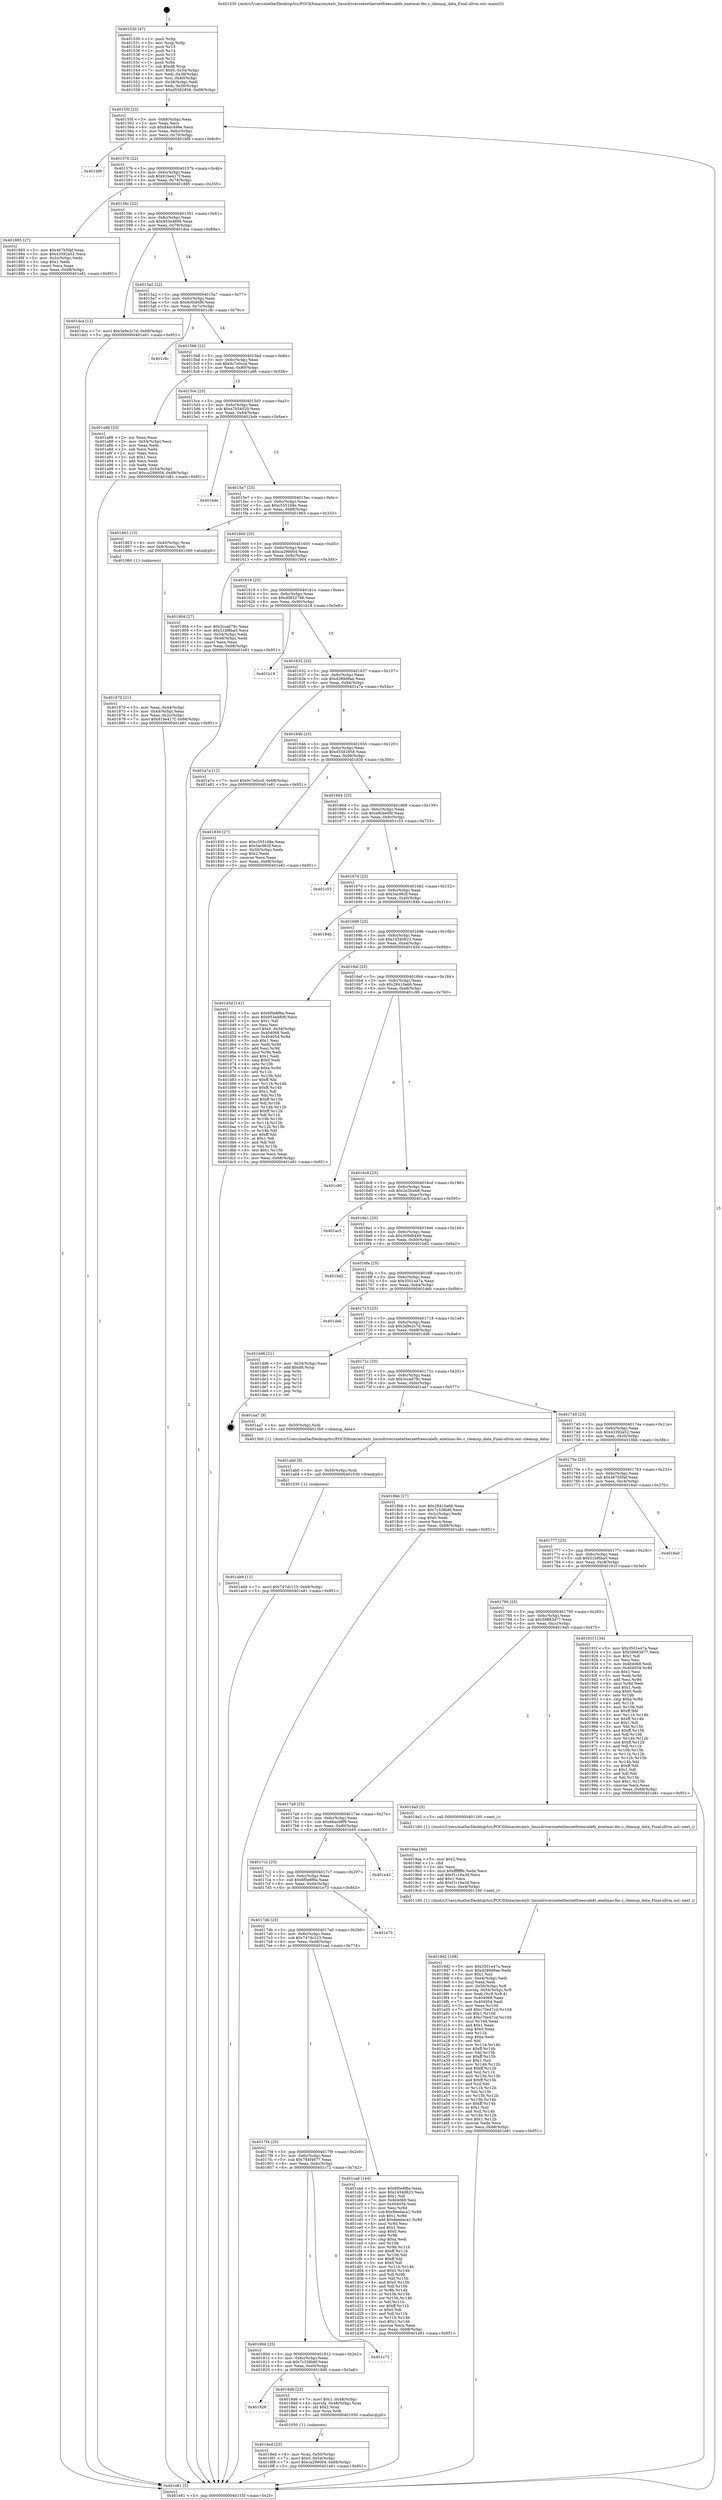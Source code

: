 digraph "0x401530" {
  label = "0x401530 (/mnt/c/Users/mathe/Desktop/tcc/POCII/binaries/extr_linuxdriversnetethernetfreescalefs_enetmac-fec.c_cleanup_data_Final-ollvm.out::main(0))"
  labelloc = "t"
  node[shape=record]

  Entry [label="",width=0.3,height=0.3,shape=circle,fillcolor=black,style=filled]
  "0x40155f" [label="{
     0x40155f [23]\l
     | [instrs]\l
     &nbsp;&nbsp;0x40155f \<+3\>: mov -0x68(%rbp),%eax\l
     &nbsp;&nbsp;0x401562 \<+2\>: mov %eax,%ecx\l
     &nbsp;&nbsp;0x401564 \<+6\>: sub $0x84dc499e,%ecx\l
     &nbsp;&nbsp;0x40156a \<+3\>: mov %eax,-0x6c(%rbp)\l
     &nbsp;&nbsp;0x40156d \<+3\>: mov %ecx,-0x70(%rbp)\l
     &nbsp;&nbsp;0x401570 \<+6\>: je 0000000000401bf9 \<main+0x6c9\>\l
  }"]
  "0x401bf9" [label="{
     0x401bf9\l
  }", style=dashed]
  "0x401576" [label="{
     0x401576 [22]\l
     | [instrs]\l
     &nbsp;&nbsp;0x401576 \<+5\>: jmp 000000000040157b \<main+0x4b\>\l
     &nbsp;&nbsp;0x40157b \<+3\>: mov -0x6c(%rbp),%eax\l
     &nbsp;&nbsp;0x40157e \<+5\>: sub $0x91be417f,%eax\l
     &nbsp;&nbsp;0x401583 \<+3\>: mov %eax,-0x74(%rbp)\l
     &nbsp;&nbsp;0x401586 \<+6\>: je 0000000000401885 \<main+0x355\>\l
  }"]
  Exit [label="",width=0.3,height=0.3,shape=circle,fillcolor=black,style=filled,peripheries=2]
  "0x401885" [label="{
     0x401885 [27]\l
     | [instrs]\l
     &nbsp;&nbsp;0x401885 \<+5\>: mov $0x467b5faf,%eax\l
     &nbsp;&nbsp;0x40188a \<+5\>: mov $0x43392a52,%ecx\l
     &nbsp;&nbsp;0x40188f \<+3\>: mov -0x2c(%rbp),%edx\l
     &nbsp;&nbsp;0x401892 \<+3\>: cmp $0x1,%edx\l
     &nbsp;&nbsp;0x401895 \<+3\>: cmovl %ecx,%eax\l
     &nbsp;&nbsp;0x401898 \<+3\>: mov %eax,-0x68(%rbp)\l
     &nbsp;&nbsp;0x40189b \<+5\>: jmp 0000000000401e81 \<main+0x951\>\l
  }"]
  "0x40158c" [label="{
     0x40158c [22]\l
     | [instrs]\l
     &nbsp;&nbsp;0x40158c \<+5\>: jmp 0000000000401591 \<main+0x61\>\l
     &nbsp;&nbsp;0x401591 \<+3\>: mov -0x6c(%rbp),%eax\l
     &nbsp;&nbsp;0x401594 \<+5\>: sub $0x953e4806,%eax\l
     &nbsp;&nbsp;0x401599 \<+3\>: mov %eax,-0x78(%rbp)\l
     &nbsp;&nbsp;0x40159c \<+6\>: je 0000000000401dca \<main+0x89a\>\l
  }"]
  "0x401ab9" [label="{
     0x401ab9 [12]\l
     | [instrs]\l
     &nbsp;&nbsp;0x401ab9 \<+7\>: movl $0x747dc123,-0x68(%rbp)\l
     &nbsp;&nbsp;0x401ac0 \<+5\>: jmp 0000000000401e81 \<main+0x951\>\l
  }"]
  "0x401dca" [label="{
     0x401dca [12]\l
     | [instrs]\l
     &nbsp;&nbsp;0x401dca \<+7\>: movl $0x3a9e2c7d,-0x68(%rbp)\l
     &nbsp;&nbsp;0x401dd1 \<+5\>: jmp 0000000000401e81 \<main+0x951\>\l
  }"]
  "0x4015a2" [label="{
     0x4015a2 [22]\l
     | [instrs]\l
     &nbsp;&nbsp;0x4015a2 \<+5\>: jmp 00000000004015a7 \<main+0x77\>\l
     &nbsp;&nbsp;0x4015a7 \<+3\>: mov -0x6c(%rbp),%eax\l
     &nbsp;&nbsp;0x4015aa \<+5\>: sub $0x9c0cb0f6,%eax\l
     &nbsp;&nbsp;0x4015af \<+3\>: mov %eax,-0x7c(%rbp)\l
     &nbsp;&nbsp;0x4015b2 \<+6\>: je 0000000000401c9c \<main+0x76c\>\l
  }"]
  "0x401ab0" [label="{
     0x401ab0 [9]\l
     | [instrs]\l
     &nbsp;&nbsp;0x401ab0 \<+4\>: mov -0x50(%rbp),%rdi\l
     &nbsp;&nbsp;0x401ab4 \<+5\>: call 0000000000401030 \<free@plt\>\l
     | [calls]\l
     &nbsp;&nbsp;0x401030 \{1\} (unknown)\l
  }"]
  "0x401c9c" [label="{
     0x401c9c\l
  }", style=dashed]
  "0x4015b8" [label="{
     0x4015b8 [22]\l
     | [instrs]\l
     &nbsp;&nbsp;0x4015b8 \<+5\>: jmp 00000000004015bd \<main+0x8d\>\l
     &nbsp;&nbsp;0x4015bd \<+3\>: mov -0x6c(%rbp),%eax\l
     &nbsp;&nbsp;0x4015c0 \<+5\>: sub $0x9c7e0ccd,%eax\l
     &nbsp;&nbsp;0x4015c5 \<+3\>: mov %eax,-0x80(%rbp)\l
     &nbsp;&nbsp;0x4015c8 \<+6\>: je 0000000000401a86 \<main+0x556\>\l
  }"]
  "0x4019d2" [label="{
     0x4019d2 [168]\l
     | [instrs]\l
     &nbsp;&nbsp;0x4019d2 \<+5\>: mov $0x3501e47a,%ecx\l
     &nbsp;&nbsp;0x4019d7 \<+5\>: mov $0xd289d9ae,%edx\l
     &nbsp;&nbsp;0x4019dc \<+3\>: mov $0x1,%sil\l
     &nbsp;&nbsp;0x4019df \<+6\>: mov -0xe4(%rbp),%edi\l
     &nbsp;&nbsp;0x4019e5 \<+3\>: imul %eax,%edi\l
     &nbsp;&nbsp;0x4019e8 \<+4\>: mov -0x50(%rbp),%r8\l
     &nbsp;&nbsp;0x4019ec \<+4\>: movslq -0x54(%rbp),%r9\l
     &nbsp;&nbsp;0x4019f0 \<+4\>: mov %edi,(%r8,%r9,4)\l
     &nbsp;&nbsp;0x4019f4 \<+7\>: mov 0x404068,%eax\l
     &nbsp;&nbsp;0x4019fb \<+7\>: mov 0x404054,%edi\l
     &nbsp;&nbsp;0x401a02 \<+3\>: mov %eax,%r10d\l
     &nbsp;&nbsp;0x401a05 \<+7\>: add $0xc70e47cd,%r10d\l
     &nbsp;&nbsp;0x401a0c \<+4\>: sub $0x1,%r10d\l
     &nbsp;&nbsp;0x401a10 \<+7\>: sub $0xc70e47cd,%r10d\l
     &nbsp;&nbsp;0x401a17 \<+4\>: imul %r10d,%eax\l
     &nbsp;&nbsp;0x401a1b \<+3\>: and $0x1,%eax\l
     &nbsp;&nbsp;0x401a1e \<+3\>: cmp $0x0,%eax\l
     &nbsp;&nbsp;0x401a21 \<+4\>: sete %r11b\l
     &nbsp;&nbsp;0x401a25 \<+3\>: cmp $0xa,%edi\l
     &nbsp;&nbsp;0x401a28 \<+3\>: setl %bl\l
     &nbsp;&nbsp;0x401a2b \<+3\>: mov %r11b,%r14b\l
     &nbsp;&nbsp;0x401a2e \<+4\>: xor $0xff,%r14b\l
     &nbsp;&nbsp;0x401a32 \<+3\>: mov %bl,%r15b\l
     &nbsp;&nbsp;0x401a35 \<+4\>: xor $0xff,%r15b\l
     &nbsp;&nbsp;0x401a39 \<+4\>: xor $0x1,%sil\l
     &nbsp;&nbsp;0x401a3d \<+3\>: mov %r14b,%r12b\l
     &nbsp;&nbsp;0x401a40 \<+4\>: and $0xff,%r12b\l
     &nbsp;&nbsp;0x401a44 \<+3\>: and %sil,%r11b\l
     &nbsp;&nbsp;0x401a47 \<+3\>: mov %r15b,%r13b\l
     &nbsp;&nbsp;0x401a4a \<+4\>: and $0xff,%r13b\l
     &nbsp;&nbsp;0x401a4e \<+3\>: and %sil,%bl\l
     &nbsp;&nbsp;0x401a51 \<+3\>: or %r11b,%r12b\l
     &nbsp;&nbsp;0x401a54 \<+3\>: or %bl,%r13b\l
     &nbsp;&nbsp;0x401a57 \<+3\>: xor %r13b,%r12b\l
     &nbsp;&nbsp;0x401a5a \<+3\>: or %r15b,%r14b\l
     &nbsp;&nbsp;0x401a5d \<+4\>: xor $0xff,%r14b\l
     &nbsp;&nbsp;0x401a61 \<+4\>: or $0x1,%sil\l
     &nbsp;&nbsp;0x401a65 \<+3\>: and %sil,%r14b\l
     &nbsp;&nbsp;0x401a68 \<+3\>: or %r14b,%r12b\l
     &nbsp;&nbsp;0x401a6b \<+4\>: test $0x1,%r12b\l
     &nbsp;&nbsp;0x401a6f \<+3\>: cmovne %edx,%ecx\l
     &nbsp;&nbsp;0x401a72 \<+3\>: mov %ecx,-0x68(%rbp)\l
     &nbsp;&nbsp;0x401a75 \<+5\>: jmp 0000000000401e81 \<main+0x951\>\l
  }"]
  "0x401a86" [label="{
     0x401a86 [33]\l
     | [instrs]\l
     &nbsp;&nbsp;0x401a86 \<+2\>: xor %eax,%eax\l
     &nbsp;&nbsp;0x401a88 \<+3\>: mov -0x54(%rbp),%ecx\l
     &nbsp;&nbsp;0x401a8b \<+2\>: mov %eax,%edx\l
     &nbsp;&nbsp;0x401a8d \<+2\>: sub %ecx,%edx\l
     &nbsp;&nbsp;0x401a8f \<+2\>: mov %eax,%ecx\l
     &nbsp;&nbsp;0x401a91 \<+3\>: sub $0x1,%ecx\l
     &nbsp;&nbsp;0x401a94 \<+2\>: add %ecx,%edx\l
     &nbsp;&nbsp;0x401a96 \<+2\>: sub %edx,%eax\l
     &nbsp;&nbsp;0x401a98 \<+3\>: mov %eax,-0x54(%rbp)\l
     &nbsp;&nbsp;0x401a9b \<+7\>: movl $0xca299004,-0x68(%rbp)\l
     &nbsp;&nbsp;0x401aa2 \<+5\>: jmp 0000000000401e81 \<main+0x951\>\l
  }"]
  "0x4015ce" [label="{
     0x4015ce [25]\l
     | [instrs]\l
     &nbsp;&nbsp;0x4015ce \<+5\>: jmp 00000000004015d3 \<main+0xa3\>\l
     &nbsp;&nbsp;0x4015d3 \<+3\>: mov -0x6c(%rbp),%eax\l
     &nbsp;&nbsp;0x4015d6 \<+5\>: sub $0xa7b54020,%eax\l
     &nbsp;&nbsp;0x4015db \<+6\>: mov %eax,-0x84(%rbp)\l
     &nbsp;&nbsp;0x4015e1 \<+6\>: je 0000000000401bde \<main+0x6ae\>\l
  }"]
  "0x4019aa" [label="{
     0x4019aa [40]\l
     | [instrs]\l
     &nbsp;&nbsp;0x4019aa \<+5\>: mov $0x2,%ecx\l
     &nbsp;&nbsp;0x4019af \<+1\>: cltd\l
     &nbsp;&nbsp;0x4019b0 \<+2\>: idiv %ecx\l
     &nbsp;&nbsp;0x4019b2 \<+6\>: imul $0xfffffffe,%edx,%ecx\l
     &nbsp;&nbsp;0x4019b8 \<+6\>: sub $0xf1c16a3d,%ecx\l
     &nbsp;&nbsp;0x4019be \<+3\>: add $0x1,%ecx\l
     &nbsp;&nbsp;0x4019c1 \<+6\>: add $0xf1c16a3d,%ecx\l
     &nbsp;&nbsp;0x4019c7 \<+6\>: mov %ecx,-0xe4(%rbp)\l
     &nbsp;&nbsp;0x4019cd \<+5\>: call 0000000000401160 \<next_i\>\l
     | [calls]\l
     &nbsp;&nbsp;0x401160 \{1\} (/mnt/c/Users/mathe/Desktop/tcc/POCII/binaries/extr_linuxdriversnetethernetfreescalefs_enetmac-fec.c_cleanup_data_Final-ollvm.out::next_i)\l
  }"]
  "0x401bde" [label="{
     0x401bde\l
  }", style=dashed]
  "0x4015e7" [label="{
     0x4015e7 [25]\l
     | [instrs]\l
     &nbsp;&nbsp;0x4015e7 \<+5\>: jmp 00000000004015ec \<main+0xbc\>\l
     &nbsp;&nbsp;0x4015ec \<+3\>: mov -0x6c(%rbp),%eax\l
     &nbsp;&nbsp;0x4015ef \<+5\>: sub $0xc555168e,%eax\l
     &nbsp;&nbsp;0x4015f4 \<+6\>: mov %eax,-0x88(%rbp)\l
     &nbsp;&nbsp;0x4015fa \<+6\>: je 0000000000401863 \<main+0x333\>\l
  }"]
  "0x4018ed" [label="{
     0x4018ed [23]\l
     | [instrs]\l
     &nbsp;&nbsp;0x4018ed \<+4\>: mov %rax,-0x50(%rbp)\l
     &nbsp;&nbsp;0x4018f1 \<+7\>: movl $0x0,-0x54(%rbp)\l
     &nbsp;&nbsp;0x4018f8 \<+7\>: movl $0xca299004,-0x68(%rbp)\l
     &nbsp;&nbsp;0x4018ff \<+5\>: jmp 0000000000401e81 \<main+0x951\>\l
  }"]
  "0x401863" [label="{
     0x401863 [13]\l
     | [instrs]\l
     &nbsp;&nbsp;0x401863 \<+4\>: mov -0x40(%rbp),%rax\l
     &nbsp;&nbsp;0x401867 \<+4\>: mov 0x8(%rax),%rdi\l
     &nbsp;&nbsp;0x40186b \<+5\>: call 0000000000401060 \<atoi@plt\>\l
     | [calls]\l
     &nbsp;&nbsp;0x401060 \{1\} (unknown)\l
  }"]
  "0x401600" [label="{
     0x401600 [25]\l
     | [instrs]\l
     &nbsp;&nbsp;0x401600 \<+5\>: jmp 0000000000401605 \<main+0xd5\>\l
     &nbsp;&nbsp;0x401605 \<+3\>: mov -0x6c(%rbp),%eax\l
     &nbsp;&nbsp;0x401608 \<+5\>: sub $0xca299004,%eax\l
     &nbsp;&nbsp;0x40160d \<+6\>: mov %eax,-0x8c(%rbp)\l
     &nbsp;&nbsp;0x401613 \<+6\>: je 0000000000401904 \<main+0x3d4\>\l
  }"]
  "0x401826" [label="{
     0x401826\l
  }", style=dashed]
  "0x401904" [label="{
     0x401904 [27]\l
     | [instrs]\l
     &nbsp;&nbsp;0x401904 \<+5\>: mov $0x3ccad79c,%eax\l
     &nbsp;&nbsp;0x401909 \<+5\>: mov $0x51bf6ba5,%ecx\l
     &nbsp;&nbsp;0x40190e \<+3\>: mov -0x54(%rbp),%edx\l
     &nbsp;&nbsp;0x401911 \<+3\>: cmp -0x48(%rbp),%edx\l
     &nbsp;&nbsp;0x401914 \<+3\>: cmovl %ecx,%eax\l
     &nbsp;&nbsp;0x401917 \<+3\>: mov %eax,-0x68(%rbp)\l
     &nbsp;&nbsp;0x40191a \<+5\>: jmp 0000000000401e81 \<main+0x951\>\l
  }"]
  "0x401619" [label="{
     0x401619 [25]\l
     | [instrs]\l
     &nbsp;&nbsp;0x401619 \<+5\>: jmp 000000000040161e \<main+0xee\>\l
     &nbsp;&nbsp;0x40161e \<+3\>: mov -0x6c(%rbp),%eax\l
     &nbsp;&nbsp;0x401621 \<+5\>: sub $0xd0832766,%eax\l
     &nbsp;&nbsp;0x401626 \<+6\>: mov %eax,-0x90(%rbp)\l
     &nbsp;&nbsp;0x40162c \<+6\>: je 0000000000401b18 \<main+0x5e8\>\l
  }"]
  "0x4018d6" [label="{
     0x4018d6 [23]\l
     | [instrs]\l
     &nbsp;&nbsp;0x4018d6 \<+7\>: movl $0x1,-0x48(%rbp)\l
     &nbsp;&nbsp;0x4018dd \<+4\>: movslq -0x48(%rbp),%rax\l
     &nbsp;&nbsp;0x4018e1 \<+4\>: shl $0x2,%rax\l
     &nbsp;&nbsp;0x4018e5 \<+3\>: mov %rax,%rdi\l
     &nbsp;&nbsp;0x4018e8 \<+5\>: call 0000000000401050 \<malloc@plt\>\l
     | [calls]\l
     &nbsp;&nbsp;0x401050 \{1\} (unknown)\l
  }"]
  "0x401b18" [label="{
     0x401b18\l
  }", style=dashed]
  "0x401632" [label="{
     0x401632 [25]\l
     | [instrs]\l
     &nbsp;&nbsp;0x401632 \<+5\>: jmp 0000000000401637 \<main+0x107\>\l
     &nbsp;&nbsp;0x401637 \<+3\>: mov -0x6c(%rbp),%eax\l
     &nbsp;&nbsp;0x40163a \<+5\>: sub $0xd289d9ae,%eax\l
     &nbsp;&nbsp;0x40163f \<+6\>: mov %eax,-0x94(%rbp)\l
     &nbsp;&nbsp;0x401645 \<+6\>: je 0000000000401a7a \<main+0x54a\>\l
  }"]
  "0x40180d" [label="{
     0x40180d [25]\l
     | [instrs]\l
     &nbsp;&nbsp;0x40180d \<+5\>: jmp 0000000000401812 \<main+0x2e2\>\l
     &nbsp;&nbsp;0x401812 \<+3\>: mov -0x6c(%rbp),%eax\l
     &nbsp;&nbsp;0x401815 \<+5\>: sub $0x7c338b6f,%eax\l
     &nbsp;&nbsp;0x40181a \<+6\>: mov %eax,-0xe0(%rbp)\l
     &nbsp;&nbsp;0x401820 \<+6\>: je 00000000004018d6 \<main+0x3a6\>\l
  }"]
  "0x401a7a" [label="{
     0x401a7a [12]\l
     | [instrs]\l
     &nbsp;&nbsp;0x401a7a \<+7\>: movl $0x9c7e0ccd,-0x68(%rbp)\l
     &nbsp;&nbsp;0x401a81 \<+5\>: jmp 0000000000401e81 \<main+0x951\>\l
  }"]
  "0x40164b" [label="{
     0x40164b [25]\l
     | [instrs]\l
     &nbsp;&nbsp;0x40164b \<+5\>: jmp 0000000000401650 \<main+0x120\>\l
     &nbsp;&nbsp;0x401650 \<+3\>: mov -0x6c(%rbp),%eax\l
     &nbsp;&nbsp;0x401653 \<+5\>: sub $0xd5582858,%eax\l
     &nbsp;&nbsp;0x401658 \<+6\>: mov %eax,-0x98(%rbp)\l
     &nbsp;&nbsp;0x40165e \<+6\>: je 0000000000401830 \<main+0x300\>\l
  }"]
  "0x401c72" [label="{
     0x401c72\l
  }", style=dashed]
  "0x401830" [label="{
     0x401830 [27]\l
     | [instrs]\l
     &nbsp;&nbsp;0x401830 \<+5\>: mov $0xc555168e,%eax\l
     &nbsp;&nbsp;0x401835 \<+5\>: mov $0x5ac963f,%ecx\l
     &nbsp;&nbsp;0x40183a \<+3\>: mov -0x30(%rbp),%edx\l
     &nbsp;&nbsp;0x40183d \<+3\>: cmp $0x2,%edx\l
     &nbsp;&nbsp;0x401840 \<+3\>: cmovne %ecx,%eax\l
     &nbsp;&nbsp;0x401843 \<+3\>: mov %eax,-0x68(%rbp)\l
     &nbsp;&nbsp;0x401846 \<+5\>: jmp 0000000000401e81 \<main+0x951\>\l
  }"]
  "0x401664" [label="{
     0x401664 [25]\l
     | [instrs]\l
     &nbsp;&nbsp;0x401664 \<+5\>: jmp 0000000000401669 \<main+0x139\>\l
     &nbsp;&nbsp;0x401669 \<+3\>: mov -0x6c(%rbp),%eax\l
     &nbsp;&nbsp;0x40166c \<+5\>: sub $0xe9cbe0fd,%eax\l
     &nbsp;&nbsp;0x401671 \<+6\>: mov %eax,-0x9c(%rbp)\l
     &nbsp;&nbsp;0x401677 \<+6\>: je 0000000000401c53 \<main+0x723\>\l
  }"]
  "0x401e81" [label="{
     0x401e81 [5]\l
     | [instrs]\l
     &nbsp;&nbsp;0x401e81 \<+5\>: jmp 000000000040155f \<main+0x2f\>\l
  }"]
  "0x401530" [label="{
     0x401530 [47]\l
     | [instrs]\l
     &nbsp;&nbsp;0x401530 \<+1\>: push %rbp\l
     &nbsp;&nbsp;0x401531 \<+3\>: mov %rsp,%rbp\l
     &nbsp;&nbsp;0x401534 \<+2\>: push %r15\l
     &nbsp;&nbsp;0x401536 \<+2\>: push %r14\l
     &nbsp;&nbsp;0x401538 \<+2\>: push %r13\l
     &nbsp;&nbsp;0x40153a \<+2\>: push %r12\l
     &nbsp;&nbsp;0x40153c \<+1\>: push %rbx\l
     &nbsp;&nbsp;0x40153d \<+7\>: sub $0xd8,%rsp\l
     &nbsp;&nbsp;0x401544 \<+7\>: movl $0x0,-0x34(%rbp)\l
     &nbsp;&nbsp;0x40154b \<+3\>: mov %edi,-0x38(%rbp)\l
     &nbsp;&nbsp;0x40154e \<+4\>: mov %rsi,-0x40(%rbp)\l
     &nbsp;&nbsp;0x401552 \<+3\>: mov -0x38(%rbp),%edi\l
     &nbsp;&nbsp;0x401555 \<+3\>: mov %edi,-0x30(%rbp)\l
     &nbsp;&nbsp;0x401558 \<+7\>: movl $0xd5582858,-0x68(%rbp)\l
  }"]
  "0x401870" [label="{
     0x401870 [21]\l
     | [instrs]\l
     &nbsp;&nbsp;0x401870 \<+3\>: mov %eax,-0x44(%rbp)\l
     &nbsp;&nbsp;0x401873 \<+3\>: mov -0x44(%rbp),%eax\l
     &nbsp;&nbsp;0x401876 \<+3\>: mov %eax,-0x2c(%rbp)\l
     &nbsp;&nbsp;0x401879 \<+7\>: movl $0x91be417f,-0x68(%rbp)\l
     &nbsp;&nbsp;0x401880 \<+5\>: jmp 0000000000401e81 \<main+0x951\>\l
  }"]
  "0x4017f4" [label="{
     0x4017f4 [25]\l
     | [instrs]\l
     &nbsp;&nbsp;0x4017f4 \<+5\>: jmp 00000000004017f9 \<main+0x2c9\>\l
     &nbsp;&nbsp;0x4017f9 \<+3\>: mov -0x6c(%rbp),%eax\l
     &nbsp;&nbsp;0x4017fc \<+5\>: sub $0x784f4677,%eax\l
     &nbsp;&nbsp;0x401801 \<+6\>: mov %eax,-0xdc(%rbp)\l
     &nbsp;&nbsp;0x401807 \<+6\>: je 0000000000401c72 \<main+0x742\>\l
  }"]
  "0x401c53" [label="{
     0x401c53\l
  }", style=dashed]
  "0x40167d" [label="{
     0x40167d [25]\l
     | [instrs]\l
     &nbsp;&nbsp;0x40167d \<+5\>: jmp 0000000000401682 \<main+0x152\>\l
     &nbsp;&nbsp;0x401682 \<+3\>: mov -0x6c(%rbp),%eax\l
     &nbsp;&nbsp;0x401685 \<+5\>: sub $0x5ac963f,%eax\l
     &nbsp;&nbsp;0x40168a \<+6\>: mov %eax,-0xa0(%rbp)\l
     &nbsp;&nbsp;0x401690 \<+6\>: je 000000000040184b \<main+0x31b\>\l
  }"]
  "0x401cad" [label="{
     0x401cad [144]\l
     | [instrs]\l
     &nbsp;&nbsp;0x401cad \<+5\>: mov $0x6f0e8f6a,%eax\l
     &nbsp;&nbsp;0x401cb2 \<+5\>: mov $0x14540623,%ecx\l
     &nbsp;&nbsp;0x401cb7 \<+2\>: mov $0x1,%dl\l
     &nbsp;&nbsp;0x401cb9 \<+7\>: mov 0x404068,%esi\l
     &nbsp;&nbsp;0x401cc0 \<+7\>: mov 0x404054,%edi\l
     &nbsp;&nbsp;0x401cc7 \<+3\>: mov %esi,%r8d\l
     &nbsp;&nbsp;0x401cca \<+7\>: sub $0x8eedaca1,%r8d\l
     &nbsp;&nbsp;0x401cd1 \<+4\>: sub $0x1,%r8d\l
     &nbsp;&nbsp;0x401cd5 \<+7\>: add $0x8eedaca1,%r8d\l
     &nbsp;&nbsp;0x401cdc \<+4\>: imul %r8d,%esi\l
     &nbsp;&nbsp;0x401ce0 \<+3\>: and $0x1,%esi\l
     &nbsp;&nbsp;0x401ce3 \<+3\>: cmp $0x0,%esi\l
     &nbsp;&nbsp;0x401ce6 \<+4\>: sete %r9b\l
     &nbsp;&nbsp;0x401cea \<+3\>: cmp $0xa,%edi\l
     &nbsp;&nbsp;0x401ced \<+4\>: setl %r10b\l
     &nbsp;&nbsp;0x401cf1 \<+3\>: mov %r9b,%r11b\l
     &nbsp;&nbsp;0x401cf4 \<+4\>: xor $0xff,%r11b\l
     &nbsp;&nbsp;0x401cf8 \<+3\>: mov %r10b,%bl\l
     &nbsp;&nbsp;0x401cfb \<+3\>: xor $0xff,%bl\l
     &nbsp;&nbsp;0x401cfe \<+3\>: xor $0x0,%dl\l
     &nbsp;&nbsp;0x401d01 \<+3\>: mov %r11b,%r14b\l
     &nbsp;&nbsp;0x401d04 \<+4\>: and $0x0,%r14b\l
     &nbsp;&nbsp;0x401d08 \<+3\>: and %dl,%r9b\l
     &nbsp;&nbsp;0x401d0b \<+3\>: mov %bl,%r15b\l
     &nbsp;&nbsp;0x401d0e \<+4\>: and $0x0,%r15b\l
     &nbsp;&nbsp;0x401d12 \<+3\>: and %dl,%r10b\l
     &nbsp;&nbsp;0x401d15 \<+3\>: or %r9b,%r14b\l
     &nbsp;&nbsp;0x401d18 \<+3\>: or %r10b,%r15b\l
     &nbsp;&nbsp;0x401d1b \<+3\>: xor %r15b,%r14b\l
     &nbsp;&nbsp;0x401d1e \<+3\>: or %bl,%r11b\l
     &nbsp;&nbsp;0x401d21 \<+4\>: xor $0xff,%r11b\l
     &nbsp;&nbsp;0x401d25 \<+3\>: or $0x0,%dl\l
     &nbsp;&nbsp;0x401d28 \<+3\>: and %dl,%r11b\l
     &nbsp;&nbsp;0x401d2b \<+3\>: or %r11b,%r14b\l
     &nbsp;&nbsp;0x401d2e \<+4\>: test $0x1,%r14b\l
     &nbsp;&nbsp;0x401d32 \<+3\>: cmovne %ecx,%eax\l
     &nbsp;&nbsp;0x401d35 \<+3\>: mov %eax,-0x68(%rbp)\l
     &nbsp;&nbsp;0x401d38 \<+5\>: jmp 0000000000401e81 \<main+0x951\>\l
  }"]
  "0x40184b" [label="{
     0x40184b\l
  }", style=dashed]
  "0x401696" [label="{
     0x401696 [25]\l
     | [instrs]\l
     &nbsp;&nbsp;0x401696 \<+5\>: jmp 000000000040169b \<main+0x16b\>\l
     &nbsp;&nbsp;0x40169b \<+3\>: mov -0x6c(%rbp),%eax\l
     &nbsp;&nbsp;0x40169e \<+5\>: sub $0x14540623,%eax\l
     &nbsp;&nbsp;0x4016a3 \<+6\>: mov %eax,-0xa4(%rbp)\l
     &nbsp;&nbsp;0x4016a9 \<+6\>: je 0000000000401d3d \<main+0x80d\>\l
  }"]
  "0x4017db" [label="{
     0x4017db [25]\l
     | [instrs]\l
     &nbsp;&nbsp;0x4017db \<+5\>: jmp 00000000004017e0 \<main+0x2b0\>\l
     &nbsp;&nbsp;0x4017e0 \<+3\>: mov -0x6c(%rbp),%eax\l
     &nbsp;&nbsp;0x4017e3 \<+5\>: sub $0x747dc123,%eax\l
     &nbsp;&nbsp;0x4017e8 \<+6\>: mov %eax,-0xd8(%rbp)\l
     &nbsp;&nbsp;0x4017ee \<+6\>: je 0000000000401cad \<main+0x77d\>\l
  }"]
  "0x401d3d" [label="{
     0x401d3d [141]\l
     | [instrs]\l
     &nbsp;&nbsp;0x401d3d \<+5\>: mov $0x6f0e8f6a,%eax\l
     &nbsp;&nbsp;0x401d42 \<+5\>: mov $0x953e4806,%ecx\l
     &nbsp;&nbsp;0x401d47 \<+2\>: mov $0x1,%dl\l
     &nbsp;&nbsp;0x401d49 \<+2\>: xor %esi,%esi\l
     &nbsp;&nbsp;0x401d4b \<+7\>: movl $0x0,-0x34(%rbp)\l
     &nbsp;&nbsp;0x401d52 \<+7\>: mov 0x404068,%edi\l
     &nbsp;&nbsp;0x401d59 \<+8\>: mov 0x404054,%r8d\l
     &nbsp;&nbsp;0x401d61 \<+3\>: sub $0x1,%esi\l
     &nbsp;&nbsp;0x401d64 \<+3\>: mov %edi,%r9d\l
     &nbsp;&nbsp;0x401d67 \<+3\>: add %esi,%r9d\l
     &nbsp;&nbsp;0x401d6a \<+4\>: imul %r9d,%edi\l
     &nbsp;&nbsp;0x401d6e \<+3\>: and $0x1,%edi\l
     &nbsp;&nbsp;0x401d71 \<+3\>: cmp $0x0,%edi\l
     &nbsp;&nbsp;0x401d74 \<+4\>: sete %r10b\l
     &nbsp;&nbsp;0x401d78 \<+4\>: cmp $0xa,%r8d\l
     &nbsp;&nbsp;0x401d7c \<+4\>: setl %r11b\l
     &nbsp;&nbsp;0x401d80 \<+3\>: mov %r10b,%bl\l
     &nbsp;&nbsp;0x401d83 \<+3\>: xor $0xff,%bl\l
     &nbsp;&nbsp;0x401d86 \<+3\>: mov %r11b,%r14b\l
     &nbsp;&nbsp;0x401d89 \<+4\>: xor $0xff,%r14b\l
     &nbsp;&nbsp;0x401d8d \<+3\>: xor $0x1,%dl\l
     &nbsp;&nbsp;0x401d90 \<+3\>: mov %bl,%r15b\l
     &nbsp;&nbsp;0x401d93 \<+4\>: and $0xff,%r15b\l
     &nbsp;&nbsp;0x401d97 \<+3\>: and %dl,%r10b\l
     &nbsp;&nbsp;0x401d9a \<+3\>: mov %r14b,%r12b\l
     &nbsp;&nbsp;0x401d9d \<+4\>: and $0xff,%r12b\l
     &nbsp;&nbsp;0x401da1 \<+3\>: and %dl,%r11b\l
     &nbsp;&nbsp;0x401da4 \<+3\>: or %r10b,%r15b\l
     &nbsp;&nbsp;0x401da7 \<+3\>: or %r11b,%r12b\l
     &nbsp;&nbsp;0x401daa \<+3\>: xor %r12b,%r15b\l
     &nbsp;&nbsp;0x401dad \<+3\>: or %r14b,%bl\l
     &nbsp;&nbsp;0x401db0 \<+3\>: xor $0xff,%bl\l
     &nbsp;&nbsp;0x401db3 \<+3\>: or $0x1,%dl\l
     &nbsp;&nbsp;0x401db6 \<+2\>: and %dl,%bl\l
     &nbsp;&nbsp;0x401db8 \<+3\>: or %bl,%r15b\l
     &nbsp;&nbsp;0x401dbb \<+4\>: test $0x1,%r15b\l
     &nbsp;&nbsp;0x401dbf \<+3\>: cmovne %ecx,%eax\l
     &nbsp;&nbsp;0x401dc2 \<+3\>: mov %eax,-0x68(%rbp)\l
     &nbsp;&nbsp;0x401dc5 \<+5\>: jmp 0000000000401e81 \<main+0x951\>\l
  }"]
  "0x4016af" [label="{
     0x4016af [25]\l
     | [instrs]\l
     &nbsp;&nbsp;0x4016af \<+5\>: jmp 00000000004016b4 \<main+0x184\>\l
     &nbsp;&nbsp;0x4016b4 \<+3\>: mov -0x6c(%rbp),%eax\l
     &nbsp;&nbsp;0x4016b7 \<+5\>: sub $0x28410a66,%eax\l
     &nbsp;&nbsp;0x4016bc \<+6\>: mov %eax,-0xa8(%rbp)\l
     &nbsp;&nbsp;0x4016c2 \<+6\>: je 0000000000401c90 \<main+0x760\>\l
  }"]
  "0x401e73" [label="{
     0x401e73\l
  }", style=dashed]
  "0x401c90" [label="{
     0x401c90\l
  }", style=dashed]
  "0x4016c8" [label="{
     0x4016c8 [25]\l
     | [instrs]\l
     &nbsp;&nbsp;0x4016c8 \<+5\>: jmp 00000000004016cd \<main+0x19d\>\l
     &nbsp;&nbsp;0x4016cd \<+3\>: mov -0x6c(%rbp),%eax\l
     &nbsp;&nbsp;0x4016d0 \<+5\>: sub $0x2e2fceb8,%eax\l
     &nbsp;&nbsp;0x4016d5 \<+6\>: mov %eax,-0xac(%rbp)\l
     &nbsp;&nbsp;0x4016db \<+6\>: je 0000000000401ac5 \<main+0x595\>\l
  }"]
  "0x4017c2" [label="{
     0x4017c2 [25]\l
     | [instrs]\l
     &nbsp;&nbsp;0x4017c2 \<+5\>: jmp 00000000004017c7 \<main+0x297\>\l
     &nbsp;&nbsp;0x4017c7 \<+3\>: mov -0x6c(%rbp),%eax\l
     &nbsp;&nbsp;0x4017ca \<+5\>: sub $0x6f0e8f6a,%eax\l
     &nbsp;&nbsp;0x4017cf \<+6\>: mov %eax,-0xd4(%rbp)\l
     &nbsp;&nbsp;0x4017d5 \<+6\>: je 0000000000401e73 \<main+0x943\>\l
  }"]
  "0x401ac5" [label="{
     0x401ac5\l
  }", style=dashed]
  "0x4016e1" [label="{
     0x4016e1 [25]\l
     | [instrs]\l
     &nbsp;&nbsp;0x4016e1 \<+5\>: jmp 00000000004016e6 \<main+0x1b6\>\l
     &nbsp;&nbsp;0x4016e6 \<+3\>: mov -0x6c(%rbp),%eax\l
     &nbsp;&nbsp;0x4016e9 \<+5\>: sub $0x309d6449,%eax\l
     &nbsp;&nbsp;0x4016ee \<+6\>: mov %eax,-0xb0(%rbp)\l
     &nbsp;&nbsp;0x4016f4 \<+6\>: je 0000000000401bd2 \<main+0x6a2\>\l
  }"]
  "0x401e45" [label="{
     0x401e45\l
  }", style=dashed]
  "0x401bd2" [label="{
     0x401bd2\l
  }", style=dashed]
  "0x4016fa" [label="{
     0x4016fa [25]\l
     | [instrs]\l
     &nbsp;&nbsp;0x4016fa \<+5\>: jmp 00000000004016ff \<main+0x1cf\>\l
     &nbsp;&nbsp;0x4016ff \<+3\>: mov -0x6c(%rbp),%eax\l
     &nbsp;&nbsp;0x401702 \<+5\>: sub $0x3501e47a,%eax\l
     &nbsp;&nbsp;0x401707 \<+6\>: mov %eax,-0xb4(%rbp)\l
     &nbsp;&nbsp;0x40170d \<+6\>: je 0000000000401deb \<main+0x8bb\>\l
  }"]
  "0x4017a9" [label="{
     0x4017a9 [25]\l
     | [instrs]\l
     &nbsp;&nbsp;0x4017a9 \<+5\>: jmp 00000000004017ae \<main+0x27e\>\l
     &nbsp;&nbsp;0x4017ae \<+3\>: mov -0x6c(%rbp),%eax\l
     &nbsp;&nbsp;0x4017b1 \<+5\>: sub $0x66acd8f9,%eax\l
     &nbsp;&nbsp;0x4017b6 \<+6\>: mov %eax,-0xd0(%rbp)\l
     &nbsp;&nbsp;0x4017bc \<+6\>: je 0000000000401e45 \<main+0x915\>\l
  }"]
  "0x401deb" [label="{
     0x401deb\l
  }", style=dashed]
  "0x401713" [label="{
     0x401713 [25]\l
     | [instrs]\l
     &nbsp;&nbsp;0x401713 \<+5\>: jmp 0000000000401718 \<main+0x1e8\>\l
     &nbsp;&nbsp;0x401718 \<+3\>: mov -0x6c(%rbp),%eax\l
     &nbsp;&nbsp;0x40171b \<+5\>: sub $0x3a9e2c7d,%eax\l
     &nbsp;&nbsp;0x401720 \<+6\>: mov %eax,-0xb8(%rbp)\l
     &nbsp;&nbsp;0x401726 \<+6\>: je 0000000000401dd6 \<main+0x8a6\>\l
  }"]
  "0x4019a5" [label="{
     0x4019a5 [5]\l
     | [instrs]\l
     &nbsp;&nbsp;0x4019a5 \<+5\>: call 0000000000401160 \<next_i\>\l
     | [calls]\l
     &nbsp;&nbsp;0x401160 \{1\} (/mnt/c/Users/mathe/Desktop/tcc/POCII/binaries/extr_linuxdriversnetethernetfreescalefs_enetmac-fec.c_cleanup_data_Final-ollvm.out::next_i)\l
  }"]
  "0x401dd6" [label="{
     0x401dd6 [21]\l
     | [instrs]\l
     &nbsp;&nbsp;0x401dd6 \<+3\>: mov -0x34(%rbp),%eax\l
     &nbsp;&nbsp;0x401dd9 \<+7\>: add $0xd8,%rsp\l
     &nbsp;&nbsp;0x401de0 \<+1\>: pop %rbx\l
     &nbsp;&nbsp;0x401de1 \<+2\>: pop %r12\l
     &nbsp;&nbsp;0x401de3 \<+2\>: pop %r13\l
     &nbsp;&nbsp;0x401de5 \<+2\>: pop %r14\l
     &nbsp;&nbsp;0x401de7 \<+2\>: pop %r15\l
     &nbsp;&nbsp;0x401de9 \<+1\>: pop %rbp\l
     &nbsp;&nbsp;0x401dea \<+1\>: ret\l
  }"]
  "0x40172c" [label="{
     0x40172c [25]\l
     | [instrs]\l
     &nbsp;&nbsp;0x40172c \<+5\>: jmp 0000000000401731 \<main+0x201\>\l
     &nbsp;&nbsp;0x401731 \<+3\>: mov -0x6c(%rbp),%eax\l
     &nbsp;&nbsp;0x401734 \<+5\>: sub $0x3ccad79c,%eax\l
     &nbsp;&nbsp;0x401739 \<+6\>: mov %eax,-0xbc(%rbp)\l
     &nbsp;&nbsp;0x40173f \<+6\>: je 0000000000401aa7 \<main+0x577\>\l
  }"]
  "0x401790" [label="{
     0x401790 [25]\l
     | [instrs]\l
     &nbsp;&nbsp;0x401790 \<+5\>: jmp 0000000000401795 \<main+0x265\>\l
     &nbsp;&nbsp;0x401795 \<+3\>: mov -0x6c(%rbp),%eax\l
     &nbsp;&nbsp;0x401798 \<+5\>: sub $0x59883d77,%eax\l
     &nbsp;&nbsp;0x40179d \<+6\>: mov %eax,-0xcc(%rbp)\l
     &nbsp;&nbsp;0x4017a3 \<+6\>: je 00000000004019a5 \<main+0x475\>\l
  }"]
  "0x401aa7" [label="{
     0x401aa7 [9]\l
     | [instrs]\l
     &nbsp;&nbsp;0x401aa7 \<+4\>: mov -0x50(%rbp),%rdi\l
     &nbsp;&nbsp;0x401aab \<+5\>: call 00000000004013b0 \<cleanup_data\>\l
     | [calls]\l
     &nbsp;&nbsp;0x4013b0 \{1\} (/mnt/c/Users/mathe/Desktop/tcc/POCII/binaries/extr_linuxdriversnetethernetfreescalefs_enetmac-fec.c_cleanup_data_Final-ollvm.out::cleanup_data)\l
  }"]
  "0x401745" [label="{
     0x401745 [25]\l
     | [instrs]\l
     &nbsp;&nbsp;0x401745 \<+5\>: jmp 000000000040174a \<main+0x21a\>\l
     &nbsp;&nbsp;0x40174a \<+3\>: mov -0x6c(%rbp),%eax\l
     &nbsp;&nbsp;0x40174d \<+5\>: sub $0x43392a52,%eax\l
     &nbsp;&nbsp;0x401752 \<+6\>: mov %eax,-0xc0(%rbp)\l
     &nbsp;&nbsp;0x401758 \<+6\>: je 00000000004018bb \<main+0x38b\>\l
  }"]
  "0x40191f" [label="{
     0x40191f [134]\l
     | [instrs]\l
     &nbsp;&nbsp;0x40191f \<+5\>: mov $0x3501e47a,%eax\l
     &nbsp;&nbsp;0x401924 \<+5\>: mov $0x59883d77,%ecx\l
     &nbsp;&nbsp;0x401929 \<+2\>: mov $0x1,%dl\l
     &nbsp;&nbsp;0x40192b \<+2\>: xor %esi,%esi\l
     &nbsp;&nbsp;0x40192d \<+7\>: mov 0x404068,%edi\l
     &nbsp;&nbsp;0x401934 \<+8\>: mov 0x404054,%r8d\l
     &nbsp;&nbsp;0x40193c \<+3\>: sub $0x1,%esi\l
     &nbsp;&nbsp;0x40193f \<+3\>: mov %edi,%r9d\l
     &nbsp;&nbsp;0x401942 \<+3\>: add %esi,%r9d\l
     &nbsp;&nbsp;0x401945 \<+4\>: imul %r9d,%edi\l
     &nbsp;&nbsp;0x401949 \<+3\>: and $0x1,%edi\l
     &nbsp;&nbsp;0x40194c \<+3\>: cmp $0x0,%edi\l
     &nbsp;&nbsp;0x40194f \<+4\>: sete %r10b\l
     &nbsp;&nbsp;0x401953 \<+4\>: cmp $0xa,%r8d\l
     &nbsp;&nbsp;0x401957 \<+4\>: setl %r11b\l
     &nbsp;&nbsp;0x40195b \<+3\>: mov %r10b,%bl\l
     &nbsp;&nbsp;0x40195e \<+3\>: xor $0xff,%bl\l
     &nbsp;&nbsp;0x401961 \<+3\>: mov %r11b,%r14b\l
     &nbsp;&nbsp;0x401964 \<+4\>: xor $0xff,%r14b\l
     &nbsp;&nbsp;0x401968 \<+3\>: xor $0x1,%dl\l
     &nbsp;&nbsp;0x40196b \<+3\>: mov %bl,%r15b\l
     &nbsp;&nbsp;0x40196e \<+4\>: and $0xff,%r15b\l
     &nbsp;&nbsp;0x401972 \<+3\>: and %dl,%r10b\l
     &nbsp;&nbsp;0x401975 \<+3\>: mov %r14b,%r12b\l
     &nbsp;&nbsp;0x401978 \<+4\>: and $0xff,%r12b\l
     &nbsp;&nbsp;0x40197c \<+3\>: and %dl,%r11b\l
     &nbsp;&nbsp;0x40197f \<+3\>: or %r10b,%r15b\l
     &nbsp;&nbsp;0x401982 \<+3\>: or %r11b,%r12b\l
     &nbsp;&nbsp;0x401985 \<+3\>: xor %r12b,%r15b\l
     &nbsp;&nbsp;0x401988 \<+3\>: or %r14b,%bl\l
     &nbsp;&nbsp;0x40198b \<+3\>: xor $0xff,%bl\l
     &nbsp;&nbsp;0x40198e \<+3\>: or $0x1,%dl\l
     &nbsp;&nbsp;0x401991 \<+2\>: and %dl,%bl\l
     &nbsp;&nbsp;0x401993 \<+3\>: or %bl,%r15b\l
     &nbsp;&nbsp;0x401996 \<+4\>: test $0x1,%r15b\l
     &nbsp;&nbsp;0x40199a \<+3\>: cmovne %ecx,%eax\l
     &nbsp;&nbsp;0x40199d \<+3\>: mov %eax,-0x68(%rbp)\l
     &nbsp;&nbsp;0x4019a0 \<+5\>: jmp 0000000000401e81 \<main+0x951\>\l
  }"]
  "0x4018bb" [label="{
     0x4018bb [27]\l
     | [instrs]\l
     &nbsp;&nbsp;0x4018bb \<+5\>: mov $0x28410a66,%eax\l
     &nbsp;&nbsp;0x4018c0 \<+5\>: mov $0x7c338b6f,%ecx\l
     &nbsp;&nbsp;0x4018c5 \<+3\>: mov -0x2c(%rbp),%edx\l
     &nbsp;&nbsp;0x4018c8 \<+3\>: cmp $0x0,%edx\l
     &nbsp;&nbsp;0x4018cb \<+3\>: cmove %ecx,%eax\l
     &nbsp;&nbsp;0x4018ce \<+3\>: mov %eax,-0x68(%rbp)\l
     &nbsp;&nbsp;0x4018d1 \<+5\>: jmp 0000000000401e81 \<main+0x951\>\l
  }"]
  "0x40175e" [label="{
     0x40175e [25]\l
     | [instrs]\l
     &nbsp;&nbsp;0x40175e \<+5\>: jmp 0000000000401763 \<main+0x233\>\l
     &nbsp;&nbsp;0x401763 \<+3\>: mov -0x6c(%rbp),%eax\l
     &nbsp;&nbsp;0x401766 \<+5\>: sub $0x467b5faf,%eax\l
     &nbsp;&nbsp;0x40176b \<+6\>: mov %eax,-0xc4(%rbp)\l
     &nbsp;&nbsp;0x401771 \<+6\>: je 00000000004018a0 \<main+0x370\>\l
  }"]
  "0x401777" [label="{
     0x401777 [25]\l
     | [instrs]\l
     &nbsp;&nbsp;0x401777 \<+5\>: jmp 000000000040177c \<main+0x24c\>\l
     &nbsp;&nbsp;0x40177c \<+3\>: mov -0x6c(%rbp),%eax\l
     &nbsp;&nbsp;0x40177f \<+5\>: sub $0x51bf6ba5,%eax\l
     &nbsp;&nbsp;0x401784 \<+6\>: mov %eax,-0xc8(%rbp)\l
     &nbsp;&nbsp;0x40178a \<+6\>: je 000000000040191f \<main+0x3ef\>\l
  }"]
  "0x4018a0" [label="{
     0x4018a0\l
  }", style=dashed]
  Entry -> "0x401530" [label=" 1"]
  "0x40155f" -> "0x401bf9" [label=" 0"]
  "0x40155f" -> "0x401576" [label=" 16"]
  "0x401dd6" -> Exit [label=" 1"]
  "0x401576" -> "0x401885" [label=" 1"]
  "0x401576" -> "0x40158c" [label=" 15"]
  "0x401dca" -> "0x401e81" [label=" 1"]
  "0x40158c" -> "0x401dca" [label=" 1"]
  "0x40158c" -> "0x4015a2" [label=" 14"]
  "0x401d3d" -> "0x401e81" [label=" 1"]
  "0x4015a2" -> "0x401c9c" [label=" 0"]
  "0x4015a2" -> "0x4015b8" [label=" 14"]
  "0x401cad" -> "0x401e81" [label=" 1"]
  "0x4015b8" -> "0x401a86" [label=" 1"]
  "0x4015b8" -> "0x4015ce" [label=" 13"]
  "0x401ab9" -> "0x401e81" [label=" 1"]
  "0x4015ce" -> "0x401bde" [label=" 0"]
  "0x4015ce" -> "0x4015e7" [label=" 13"]
  "0x401ab0" -> "0x401ab9" [label=" 1"]
  "0x4015e7" -> "0x401863" [label=" 1"]
  "0x4015e7" -> "0x401600" [label=" 12"]
  "0x401aa7" -> "0x401ab0" [label=" 1"]
  "0x401600" -> "0x401904" [label=" 2"]
  "0x401600" -> "0x401619" [label=" 10"]
  "0x401a86" -> "0x401e81" [label=" 1"]
  "0x401619" -> "0x401b18" [label=" 0"]
  "0x401619" -> "0x401632" [label=" 10"]
  "0x401a7a" -> "0x401e81" [label=" 1"]
  "0x401632" -> "0x401a7a" [label=" 1"]
  "0x401632" -> "0x40164b" [label=" 9"]
  "0x4019aa" -> "0x4019d2" [label=" 1"]
  "0x40164b" -> "0x401830" [label=" 1"]
  "0x40164b" -> "0x401664" [label=" 8"]
  "0x401830" -> "0x401e81" [label=" 1"]
  "0x401530" -> "0x40155f" [label=" 1"]
  "0x401e81" -> "0x40155f" [label=" 15"]
  "0x401863" -> "0x401870" [label=" 1"]
  "0x401870" -> "0x401e81" [label=" 1"]
  "0x401885" -> "0x401e81" [label=" 1"]
  "0x4019a5" -> "0x4019aa" [label=" 1"]
  "0x401664" -> "0x401c53" [label=" 0"]
  "0x401664" -> "0x40167d" [label=" 8"]
  "0x401904" -> "0x401e81" [label=" 2"]
  "0x40167d" -> "0x40184b" [label=" 0"]
  "0x40167d" -> "0x401696" [label=" 8"]
  "0x4018ed" -> "0x401e81" [label=" 1"]
  "0x401696" -> "0x401d3d" [label=" 1"]
  "0x401696" -> "0x4016af" [label=" 7"]
  "0x40180d" -> "0x401826" [label=" 0"]
  "0x4016af" -> "0x401c90" [label=" 0"]
  "0x4016af" -> "0x4016c8" [label=" 7"]
  "0x40180d" -> "0x4018d6" [label=" 1"]
  "0x4016c8" -> "0x401ac5" [label=" 0"]
  "0x4016c8" -> "0x4016e1" [label=" 7"]
  "0x4017f4" -> "0x40180d" [label=" 1"]
  "0x4016e1" -> "0x401bd2" [label=" 0"]
  "0x4016e1" -> "0x4016fa" [label=" 7"]
  "0x4017f4" -> "0x401c72" [label=" 0"]
  "0x4016fa" -> "0x401deb" [label=" 0"]
  "0x4016fa" -> "0x401713" [label=" 7"]
  "0x4017db" -> "0x4017f4" [label=" 1"]
  "0x401713" -> "0x401dd6" [label=" 1"]
  "0x401713" -> "0x40172c" [label=" 6"]
  "0x4017db" -> "0x401cad" [label=" 1"]
  "0x40172c" -> "0x401aa7" [label=" 1"]
  "0x40172c" -> "0x401745" [label=" 5"]
  "0x4017c2" -> "0x4017db" [label=" 2"]
  "0x401745" -> "0x4018bb" [label=" 1"]
  "0x401745" -> "0x40175e" [label=" 4"]
  "0x4018bb" -> "0x401e81" [label=" 1"]
  "0x4017c2" -> "0x401e73" [label=" 0"]
  "0x40175e" -> "0x4018a0" [label=" 0"]
  "0x40175e" -> "0x401777" [label=" 4"]
  "0x4019d2" -> "0x401e81" [label=" 1"]
  "0x401777" -> "0x40191f" [label=" 1"]
  "0x401777" -> "0x401790" [label=" 3"]
  "0x4018d6" -> "0x4018ed" [label=" 1"]
  "0x401790" -> "0x4019a5" [label=" 1"]
  "0x401790" -> "0x4017a9" [label=" 2"]
  "0x40191f" -> "0x401e81" [label=" 1"]
  "0x4017a9" -> "0x401e45" [label=" 0"]
  "0x4017a9" -> "0x4017c2" [label=" 2"]
}
